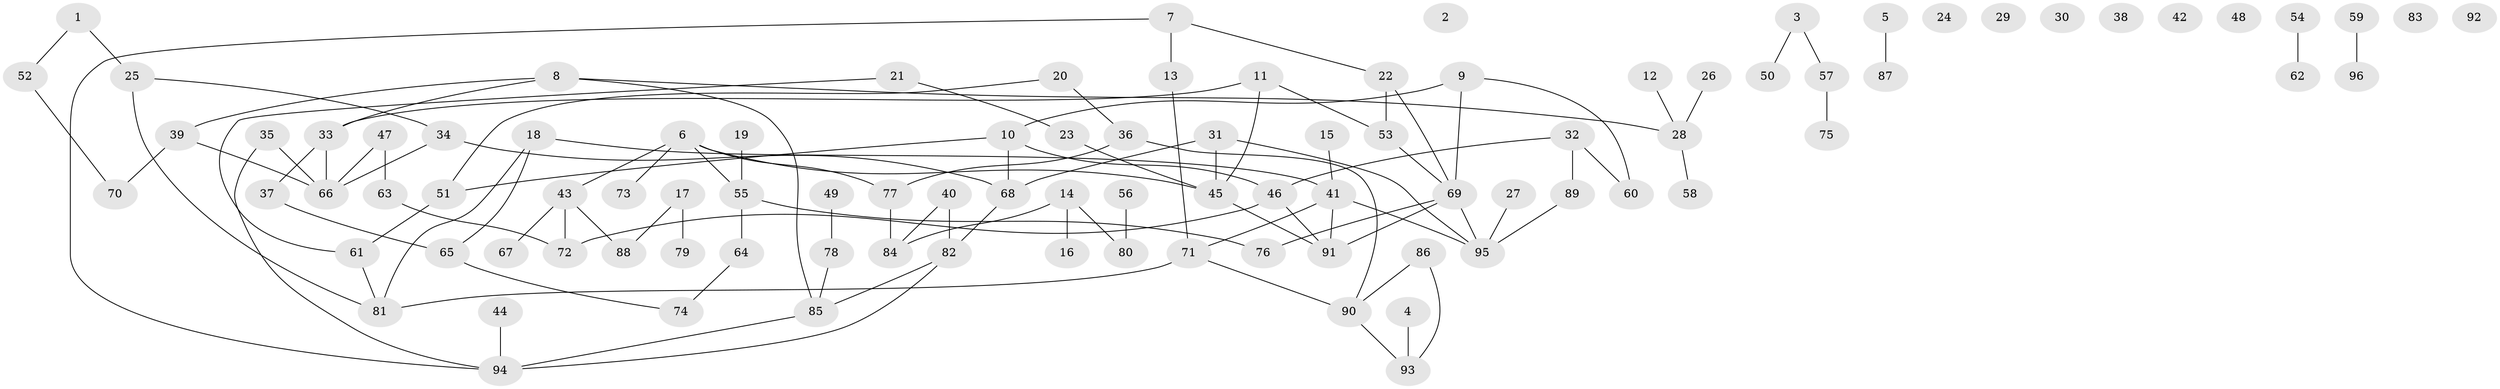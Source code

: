 // coarse degree distribution, {2: 0.15625, 0: 0.171875, 1: 0.21875, 6: 0.078125, 3: 0.203125, 4: 0.09375, 5: 0.0625, 7: 0.015625}
// Generated by graph-tools (version 1.1) at 2025/41/03/06/25 10:41:19]
// undirected, 96 vertices, 111 edges
graph export_dot {
graph [start="1"]
  node [color=gray90,style=filled];
  1;
  2;
  3;
  4;
  5;
  6;
  7;
  8;
  9;
  10;
  11;
  12;
  13;
  14;
  15;
  16;
  17;
  18;
  19;
  20;
  21;
  22;
  23;
  24;
  25;
  26;
  27;
  28;
  29;
  30;
  31;
  32;
  33;
  34;
  35;
  36;
  37;
  38;
  39;
  40;
  41;
  42;
  43;
  44;
  45;
  46;
  47;
  48;
  49;
  50;
  51;
  52;
  53;
  54;
  55;
  56;
  57;
  58;
  59;
  60;
  61;
  62;
  63;
  64;
  65;
  66;
  67;
  68;
  69;
  70;
  71;
  72;
  73;
  74;
  75;
  76;
  77;
  78;
  79;
  80;
  81;
  82;
  83;
  84;
  85;
  86;
  87;
  88;
  89;
  90;
  91;
  92;
  93;
  94;
  95;
  96;
  1 -- 25;
  1 -- 52;
  3 -- 50;
  3 -- 57;
  4 -- 93;
  5 -- 87;
  6 -- 43;
  6 -- 45;
  6 -- 55;
  6 -- 73;
  6 -- 77;
  7 -- 13;
  7 -- 22;
  7 -- 94;
  8 -- 28;
  8 -- 33;
  8 -- 39;
  8 -- 85;
  9 -- 10;
  9 -- 60;
  9 -- 69;
  10 -- 46;
  10 -- 51;
  10 -- 68;
  11 -- 33;
  11 -- 45;
  11 -- 53;
  12 -- 28;
  13 -- 71;
  14 -- 16;
  14 -- 80;
  14 -- 84;
  15 -- 41;
  17 -- 79;
  17 -- 88;
  18 -- 41;
  18 -- 65;
  18 -- 81;
  19 -- 55;
  20 -- 36;
  20 -- 51;
  21 -- 23;
  21 -- 61;
  22 -- 53;
  22 -- 69;
  23 -- 45;
  25 -- 34;
  25 -- 81;
  26 -- 28;
  27 -- 95;
  28 -- 58;
  31 -- 45;
  31 -- 68;
  31 -- 95;
  32 -- 46;
  32 -- 60;
  32 -- 89;
  33 -- 37;
  33 -- 66;
  34 -- 66;
  34 -- 68;
  35 -- 66;
  35 -- 94;
  36 -- 77;
  36 -- 90;
  37 -- 65;
  39 -- 66;
  39 -- 70;
  40 -- 82;
  40 -- 84;
  41 -- 71;
  41 -- 91;
  41 -- 95;
  43 -- 67;
  43 -- 72;
  43 -- 88;
  44 -- 94;
  45 -- 91;
  46 -- 72;
  46 -- 91;
  47 -- 63;
  47 -- 66;
  49 -- 78;
  51 -- 61;
  52 -- 70;
  53 -- 69;
  54 -- 62;
  55 -- 64;
  55 -- 76;
  56 -- 80;
  57 -- 75;
  59 -- 96;
  61 -- 81;
  63 -- 72;
  64 -- 74;
  65 -- 74;
  68 -- 82;
  69 -- 76;
  69 -- 91;
  69 -- 95;
  71 -- 81;
  71 -- 90;
  77 -- 84;
  78 -- 85;
  82 -- 85;
  82 -- 94;
  85 -- 94;
  86 -- 90;
  86 -- 93;
  89 -- 95;
  90 -- 93;
}
